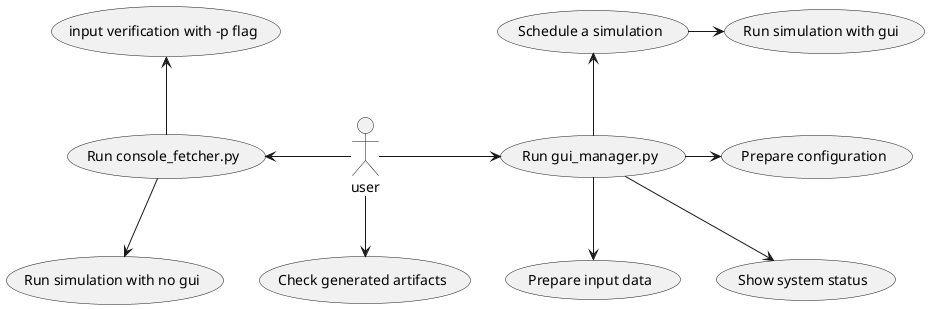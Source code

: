 @startuml
(Run gui_manager.py) as gui
(Run console_fetcher.py) as cloud
user -right-> gui

user -left-> cloud
cloud -up-> (input verification with -p flag)
cloud -down-> (Run simulation with no gui)

gui -down-> (Prepare input data)
gui -right-> (Prepare configuration)
(Schedule a simulation) as sch
gui -up-> sch
gui -down-> (Show system status)
sch -right-> (Run simulation with gui)

user -down-> (Check generated artifacts)

@enduml